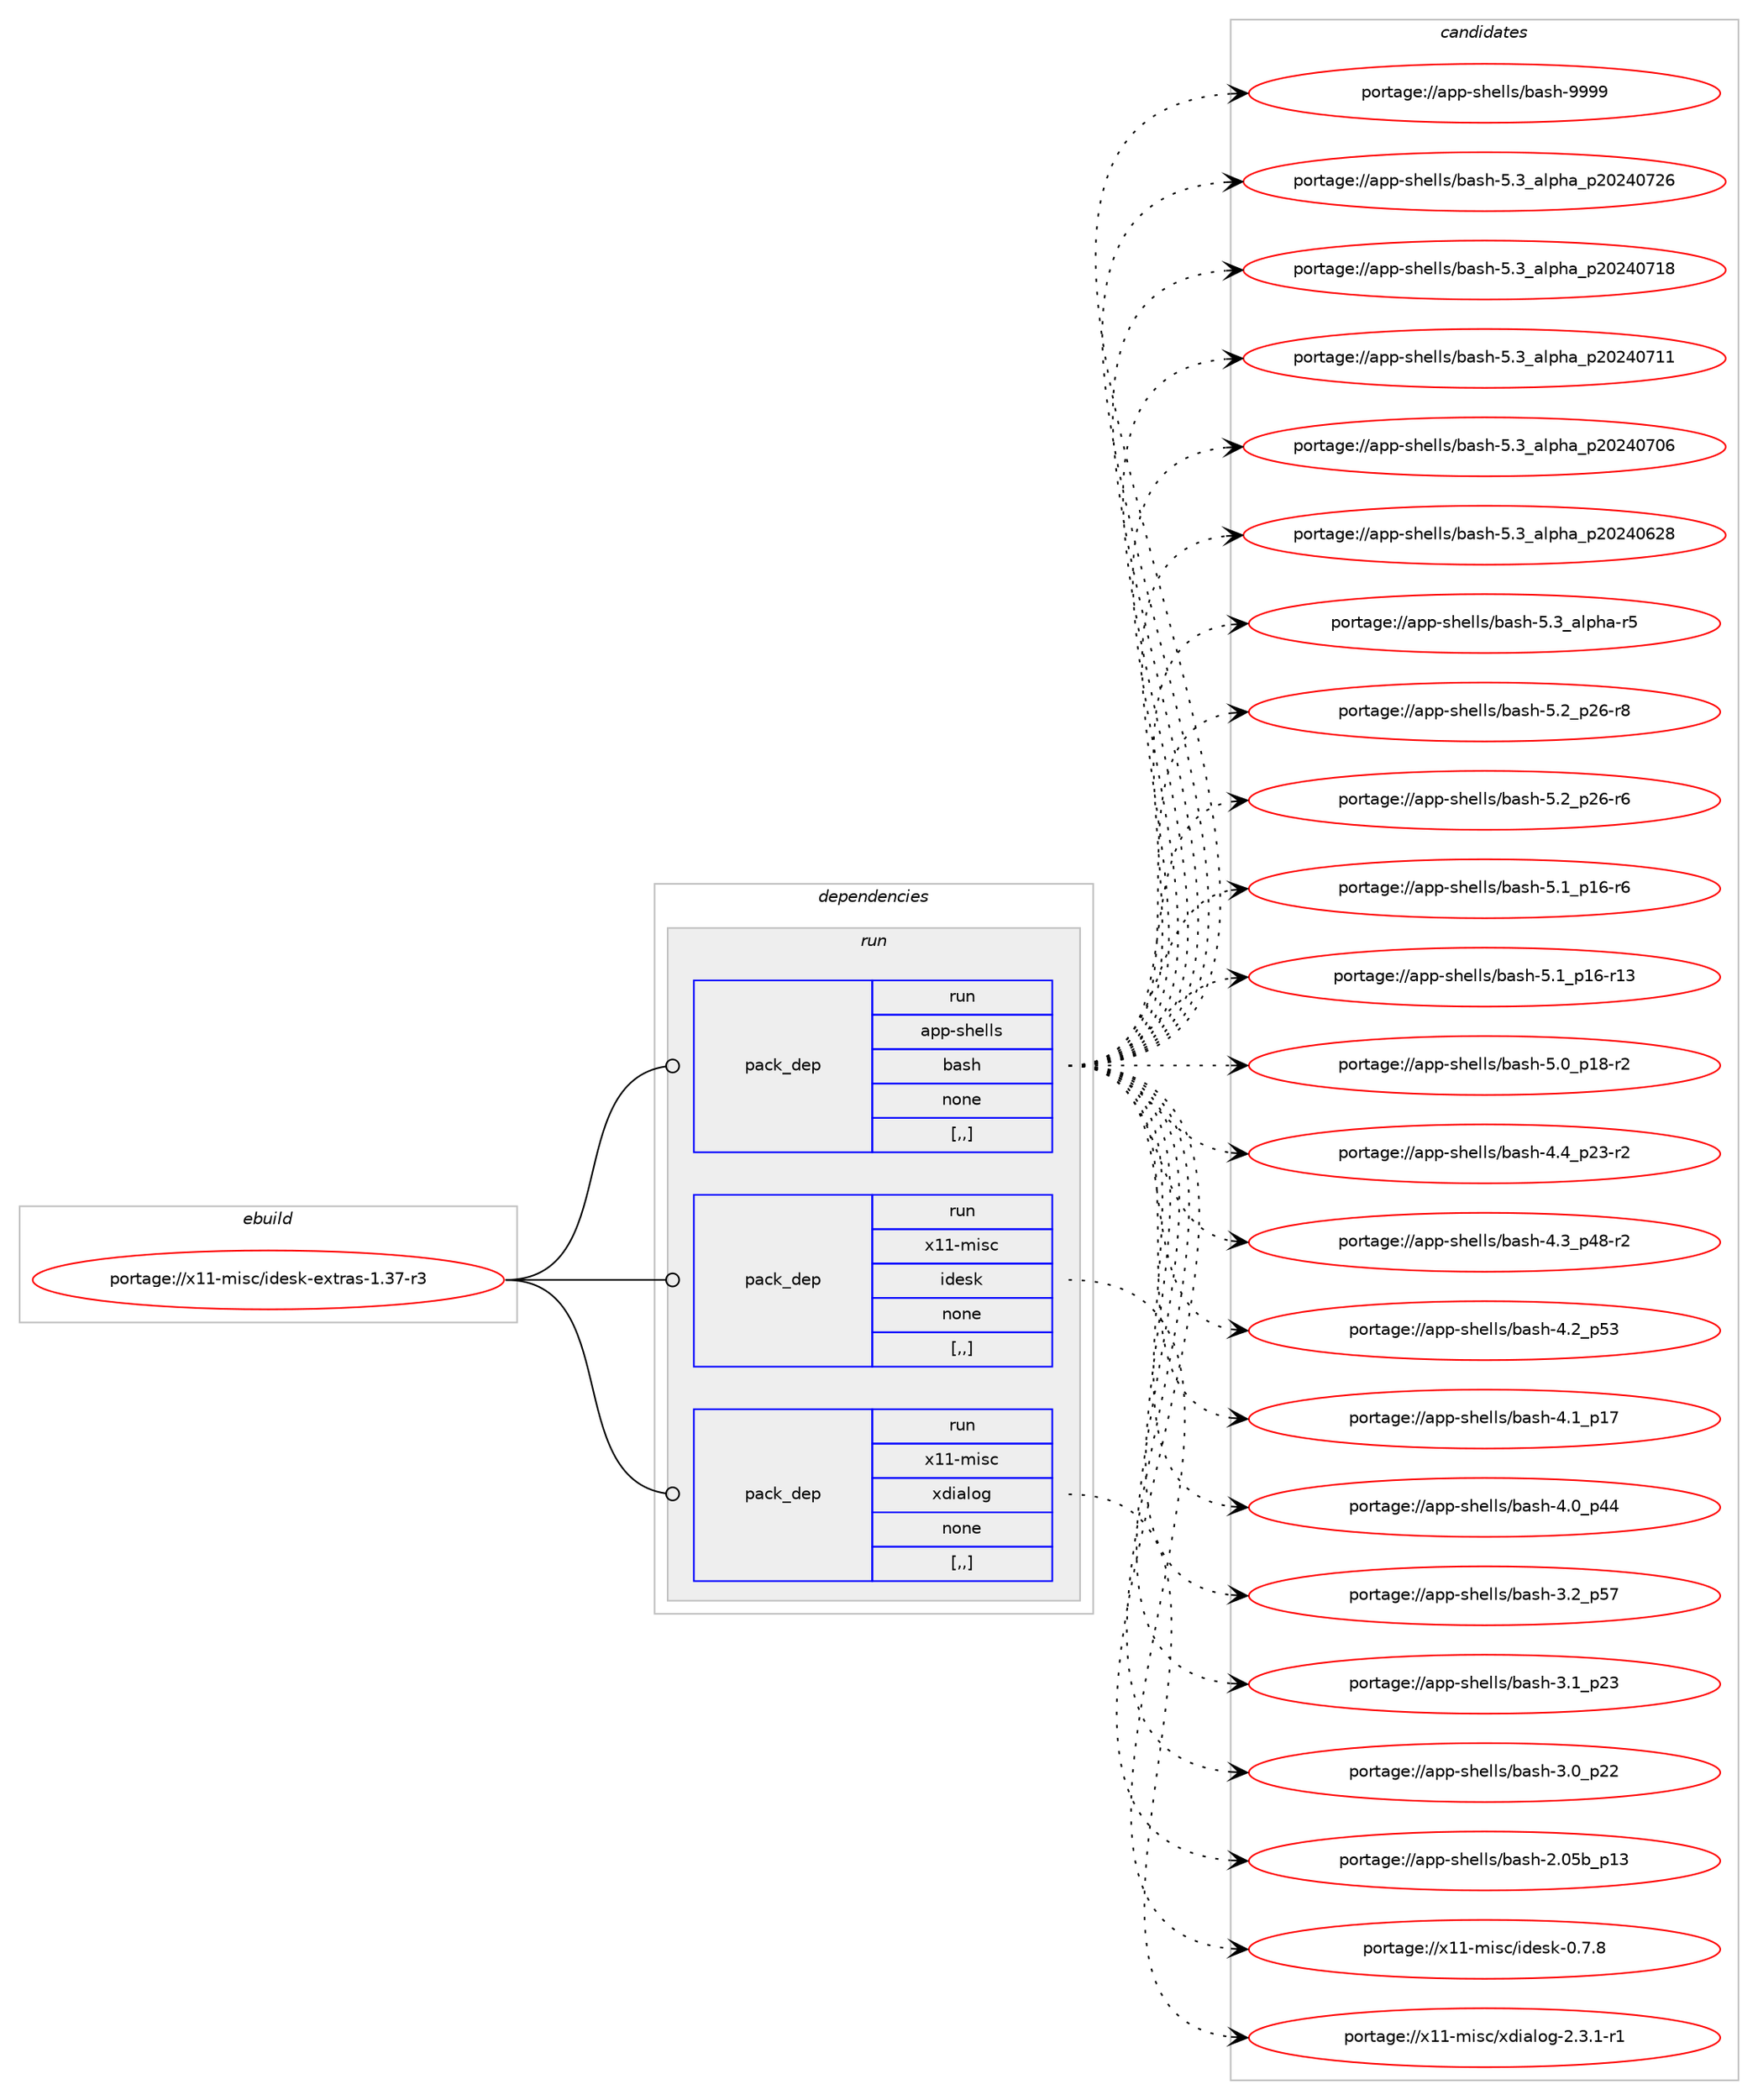 digraph prolog {

# *************
# Graph options
# *************

newrank=true;
concentrate=true;
compound=true;
graph [rankdir=LR,fontname=Helvetica,fontsize=10,ranksep=1.5];#, ranksep=2.5, nodesep=0.2];
edge  [arrowhead=vee];
node  [fontname=Helvetica,fontsize=10];

# **********
# The ebuild
# **********

subgraph cluster_leftcol {
color=gray;
label=<<i>ebuild</i>>;
id [label="portage://x11-misc/idesk-extras-1.37-r3", color=red, width=4, href="../x11-misc/idesk-extras-1.37-r3.svg"];
}

# ****************
# The dependencies
# ****************

subgraph cluster_midcol {
color=gray;
label=<<i>dependencies</i>>;
subgraph cluster_compile {
fillcolor="#eeeeee";
style=filled;
label=<<i>compile</i>>;
}
subgraph cluster_compileandrun {
fillcolor="#eeeeee";
style=filled;
label=<<i>compile and run</i>>;
}
subgraph cluster_run {
fillcolor="#eeeeee";
style=filled;
label=<<i>run</i>>;
subgraph pack335047 {
dependency460679 [label=<<TABLE BORDER="0" CELLBORDER="1" CELLSPACING="0" CELLPADDING="4" WIDTH="220"><TR><TD ROWSPAN="6" CELLPADDING="30">pack_dep</TD></TR><TR><TD WIDTH="110">run</TD></TR><TR><TD>app-shells</TD></TR><TR><TD>bash</TD></TR><TR><TD>none</TD></TR><TR><TD>[,,]</TD></TR></TABLE>>, shape=none, color=blue];
}
id:e -> dependency460679:w [weight=20,style="solid",arrowhead="odot"];
subgraph pack335048 {
dependency460680 [label=<<TABLE BORDER="0" CELLBORDER="1" CELLSPACING="0" CELLPADDING="4" WIDTH="220"><TR><TD ROWSPAN="6" CELLPADDING="30">pack_dep</TD></TR><TR><TD WIDTH="110">run</TD></TR><TR><TD>x11-misc</TD></TR><TR><TD>idesk</TD></TR><TR><TD>none</TD></TR><TR><TD>[,,]</TD></TR></TABLE>>, shape=none, color=blue];
}
id:e -> dependency460680:w [weight=20,style="solid",arrowhead="odot"];
subgraph pack335049 {
dependency460681 [label=<<TABLE BORDER="0" CELLBORDER="1" CELLSPACING="0" CELLPADDING="4" WIDTH="220"><TR><TD ROWSPAN="6" CELLPADDING="30">pack_dep</TD></TR><TR><TD WIDTH="110">run</TD></TR><TR><TD>x11-misc</TD></TR><TR><TD>xdialog</TD></TR><TR><TD>none</TD></TR><TR><TD>[,,]</TD></TR></TABLE>>, shape=none, color=blue];
}
id:e -> dependency460681:w [weight=20,style="solid",arrowhead="odot"];
}
}

# **************
# The candidates
# **************

subgraph cluster_choices {
rank=same;
color=gray;
label=<<i>candidates</i>>;

subgraph choice335047 {
color=black;
nodesep=1;
choice97112112451151041011081081154798971151044557575757 [label="portage://app-shells/bash-9999", color=red, width=4,href="../app-shells/bash-9999.svg"];
choice971121124511510410110810811547989711510445534651959710811210497951125048505248555054 [label="portage://app-shells/bash-5.3_alpha_p20240726", color=red, width=4,href="../app-shells/bash-5.3_alpha_p20240726.svg"];
choice971121124511510410110810811547989711510445534651959710811210497951125048505248554956 [label="portage://app-shells/bash-5.3_alpha_p20240718", color=red, width=4,href="../app-shells/bash-5.3_alpha_p20240718.svg"];
choice971121124511510410110810811547989711510445534651959710811210497951125048505248554949 [label="portage://app-shells/bash-5.3_alpha_p20240711", color=red, width=4,href="../app-shells/bash-5.3_alpha_p20240711.svg"];
choice971121124511510410110810811547989711510445534651959710811210497951125048505248554854 [label="portage://app-shells/bash-5.3_alpha_p20240706", color=red, width=4,href="../app-shells/bash-5.3_alpha_p20240706.svg"];
choice971121124511510410110810811547989711510445534651959710811210497951125048505248545056 [label="portage://app-shells/bash-5.3_alpha_p20240628", color=red, width=4,href="../app-shells/bash-5.3_alpha_p20240628.svg"];
choice9711211245115104101108108115479897115104455346519597108112104974511453 [label="portage://app-shells/bash-5.3_alpha-r5", color=red, width=4,href="../app-shells/bash-5.3_alpha-r5.svg"];
choice9711211245115104101108108115479897115104455346509511250544511456 [label="portage://app-shells/bash-5.2_p26-r8", color=red, width=4,href="../app-shells/bash-5.2_p26-r8.svg"];
choice9711211245115104101108108115479897115104455346509511250544511454 [label="portage://app-shells/bash-5.2_p26-r6", color=red, width=4,href="../app-shells/bash-5.2_p26-r6.svg"];
choice9711211245115104101108108115479897115104455346499511249544511454 [label="portage://app-shells/bash-5.1_p16-r6", color=red, width=4,href="../app-shells/bash-5.1_p16-r6.svg"];
choice971121124511510410110810811547989711510445534649951124954451144951 [label="portage://app-shells/bash-5.1_p16-r13", color=red, width=4,href="../app-shells/bash-5.1_p16-r13.svg"];
choice9711211245115104101108108115479897115104455346489511249564511450 [label="portage://app-shells/bash-5.0_p18-r2", color=red, width=4,href="../app-shells/bash-5.0_p18-r2.svg"];
choice9711211245115104101108108115479897115104455246529511250514511450 [label="portage://app-shells/bash-4.4_p23-r2", color=red, width=4,href="../app-shells/bash-4.4_p23-r2.svg"];
choice9711211245115104101108108115479897115104455246519511252564511450 [label="portage://app-shells/bash-4.3_p48-r2", color=red, width=4,href="../app-shells/bash-4.3_p48-r2.svg"];
choice971121124511510410110810811547989711510445524650951125351 [label="portage://app-shells/bash-4.2_p53", color=red, width=4,href="../app-shells/bash-4.2_p53.svg"];
choice971121124511510410110810811547989711510445524649951124955 [label="portage://app-shells/bash-4.1_p17", color=red, width=4,href="../app-shells/bash-4.1_p17.svg"];
choice971121124511510410110810811547989711510445524648951125252 [label="portage://app-shells/bash-4.0_p44", color=red, width=4,href="../app-shells/bash-4.0_p44.svg"];
choice971121124511510410110810811547989711510445514650951125355 [label="portage://app-shells/bash-3.2_p57", color=red, width=4,href="../app-shells/bash-3.2_p57.svg"];
choice971121124511510410110810811547989711510445514649951125051 [label="portage://app-shells/bash-3.1_p23", color=red, width=4,href="../app-shells/bash-3.1_p23.svg"];
choice971121124511510410110810811547989711510445514648951125050 [label="portage://app-shells/bash-3.0_p22", color=red, width=4,href="../app-shells/bash-3.0_p22.svg"];
choice9711211245115104101108108115479897115104455046485398951124951 [label="portage://app-shells/bash-2.05b_p13", color=red, width=4,href="../app-shells/bash-2.05b_p13.svg"];
dependency460679:e -> choice97112112451151041011081081154798971151044557575757:w [style=dotted,weight="100"];
dependency460679:e -> choice971121124511510410110810811547989711510445534651959710811210497951125048505248555054:w [style=dotted,weight="100"];
dependency460679:e -> choice971121124511510410110810811547989711510445534651959710811210497951125048505248554956:w [style=dotted,weight="100"];
dependency460679:e -> choice971121124511510410110810811547989711510445534651959710811210497951125048505248554949:w [style=dotted,weight="100"];
dependency460679:e -> choice971121124511510410110810811547989711510445534651959710811210497951125048505248554854:w [style=dotted,weight="100"];
dependency460679:e -> choice971121124511510410110810811547989711510445534651959710811210497951125048505248545056:w [style=dotted,weight="100"];
dependency460679:e -> choice9711211245115104101108108115479897115104455346519597108112104974511453:w [style=dotted,weight="100"];
dependency460679:e -> choice9711211245115104101108108115479897115104455346509511250544511456:w [style=dotted,weight="100"];
dependency460679:e -> choice9711211245115104101108108115479897115104455346509511250544511454:w [style=dotted,weight="100"];
dependency460679:e -> choice9711211245115104101108108115479897115104455346499511249544511454:w [style=dotted,weight="100"];
dependency460679:e -> choice971121124511510410110810811547989711510445534649951124954451144951:w [style=dotted,weight="100"];
dependency460679:e -> choice9711211245115104101108108115479897115104455346489511249564511450:w [style=dotted,weight="100"];
dependency460679:e -> choice9711211245115104101108108115479897115104455246529511250514511450:w [style=dotted,weight="100"];
dependency460679:e -> choice9711211245115104101108108115479897115104455246519511252564511450:w [style=dotted,weight="100"];
dependency460679:e -> choice971121124511510410110810811547989711510445524650951125351:w [style=dotted,weight="100"];
dependency460679:e -> choice971121124511510410110810811547989711510445524649951124955:w [style=dotted,weight="100"];
dependency460679:e -> choice971121124511510410110810811547989711510445524648951125252:w [style=dotted,weight="100"];
dependency460679:e -> choice971121124511510410110810811547989711510445514650951125355:w [style=dotted,weight="100"];
dependency460679:e -> choice971121124511510410110810811547989711510445514649951125051:w [style=dotted,weight="100"];
dependency460679:e -> choice971121124511510410110810811547989711510445514648951125050:w [style=dotted,weight="100"];
dependency460679:e -> choice9711211245115104101108108115479897115104455046485398951124951:w [style=dotted,weight="100"];
}
subgraph choice335048 {
color=black;
nodesep=1;
choice1204949451091051159947105100101115107454846554656 [label="portage://x11-misc/idesk-0.7.8", color=red, width=4,href="../x11-misc/idesk-0.7.8.svg"];
dependency460680:e -> choice1204949451091051159947105100101115107454846554656:w [style=dotted,weight="100"];
}
subgraph choice335049 {
color=black;
nodesep=1;
choice1204949451091051159947120100105971081111034550465146494511449 [label="portage://x11-misc/xdialog-2.3.1-r1", color=red, width=4,href="../x11-misc/xdialog-2.3.1-r1.svg"];
dependency460681:e -> choice1204949451091051159947120100105971081111034550465146494511449:w [style=dotted,weight="100"];
}
}

}

